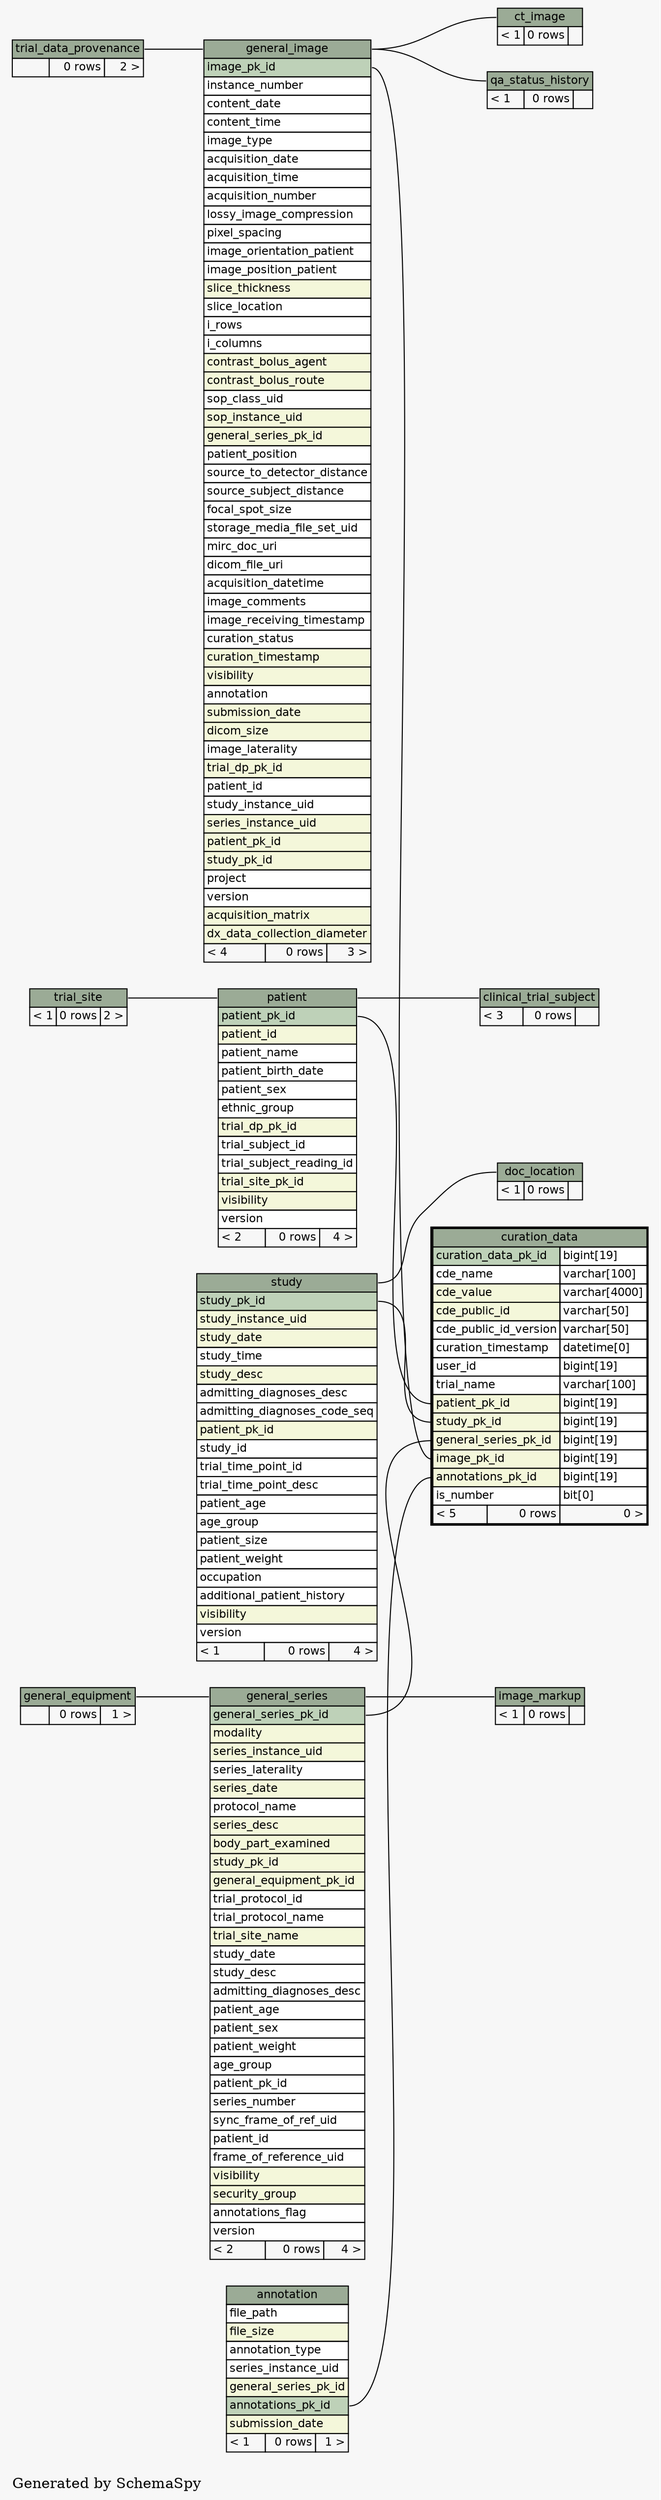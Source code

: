 // dot 2.16.1 on Linux 2.6.25.6-27.fc8
digraph "twoDegreesRelationshipsGraph" {
  graph [
    rankdir="RL"
    bgcolor="#f7f7f7"
    label="\nGenerated by SchemaSpy"
    labeljust="l"
  ];
  node [
    fontname="Helvetica"
    fontsize="11"
    shape="plaintext"
  ];
  edge [
    arrowsize="0.8"
  ];
  "clinical_trial_subject":"clinical_trial_subject.heading":w -> "patient":"patient.heading":e [arrowtail=crowtee arrowhead=none];
  "ct_image":"ct_image.heading":w -> "general_image":"general_image.heading":e [arrowtail=crowtee arrowhead=none];
  "curation_data":"annotations_pk_id":w -> "annotation":"annotations_pk_id":e [arrowtail=crowodot arrowhead=none];
  "curation_data":"general_series_pk_id":w -> "general_series":"general_series_pk_id":e [arrowtail=crowodot arrowhead=none];
  "curation_data":"image_pk_id":w -> "general_image":"image_pk_id":e [arrowtail=crowodot arrowhead=none];
  "curation_data":"patient_pk_id":w -> "patient":"patient_pk_id":e [arrowtail=crowodot arrowhead=none];
  "curation_data":"study_pk_id":w -> "study":"study_pk_id":e [arrowtail=crowodot arrowhead=none];
  "doc_location":"doc_location.heading":w -> "study":"study.heading":e [arrowtail=crowodot arrowhead=none];
  "general_image":"general_image.heading":w -> "trial_data_provenance":"trial_data_provenance.heading":e [arrowtail=crowodot arrowhead=none];
  "general_series":"general_series.heading":w -> "general_equipment":"general_equipment.heading":e [arrowtail=crowodot arrowhead=none];
  "image_markup":"image_markup.heading":w -> "general_series":"general_series.heading":e [arrowtail=crowodot arrowhead=none];
  "patient":"patient.heading":w -> "trial_site":"trial_site.heading":e [arrowtail=crowodot arrowhead=none];
  "qa_status_history":"qa_status_history.heading":w -> "general_image":"general_image.heading":e [arrowtail=crowodot arrowhead=none];
  "annotation" [
    label=<
    <TABLE BORDER="0" CELLBORDER="1" CELLSPACING="0" BGCOLOR="#ffffff">
      <TR><TD PORT="annotation.heading" COLSPAN="3" BGCOLOR="#9bab96" ALIGN="CENTER">annotation</TD></TR>
      <TR><TD PORT="file_path" COLSPAN="3" ALIGN="LEFT">file_path</TD></TR>
      <TR><TD PORT="file_size" COLSPAN="3" BGCOLOR="#f4f7da" ALIGN="LEFT">file_size</TD></TR>
      <TR><TD PORT="annotation_type" COLSPAN="3" ALIGN="LEFT">annotation_type</TD></TR>
      <TR><TD PORT="series_instance_uid" COLSPAN="3" ALIGN="LEFT">series_instance_uid</TD></TR>
      <TR><TD PORT="general_series_pk_id" COLSPAN="3" BGCOLOR="#f4f7da" ALIGN="LEFT">general_series_pk_id</TD></TR>
      <TR><TD PORT="annotations_pk_id" COLSPAN="3" BGCOLOR="#bed1b8" ALIGN="LEFT">annotations_pk_id</TD></TR>
      <TR><TD PORT="submission_date" COLSPAN="3" BGCOLOR="#f4f7da" ALIGN="LEFT">submission_date</TD></TR>
      <TR><TD ALIGN="LEFT" BGCOLOR="#f7f7f7">&lt; 1</TD><TD ALIGN="RIGHT" BGCOLOR="#f7f7f7">0 rows</TD><TD ALIGN="RIGHT" BGCOLOR="#f7f7f7">1 &gt;</TD></TR>
    </TABLE>>
    URL="annotation.html#graph"
    tooltip="annotation"
  ];
  "clinical_trial_subject" [
    label=<
    <TABLE BORDER="0" CELLBORDER="1" CELLSPACING="0" BGCOLOR="#ffffff">
      <TR><TD PORT="clinical_trial_subject.heading" COLSPAN="3" BGCOLOR="#9bab96" ALIGN="CENTER">clinical_trial_subject</TD></TR>
      <TR><TD ALIGN="LEFT" BGCOLOR="#f7f7f7">&lt; 3</TD><TD ALIGN="RIGHT" BGCOLOR="#f7f7f7">0 rows</TD><TD ALIGN="RIGHT" BGCOLOR="#f7f7f7">  </TD></TR>
    </TABLE>>
    URL="clinical_trial_subject.html#graph"
    tooltip="clinical_trial_subject"
  ];
  "ct_image" [
    label=<
    <TABLE BORDER="0" CELLBORDER="1" CELLSPACING="0" BGCOLOR="#ffffff">
      <TR><TD PORT="ct_image.heading" COLSPAN="3" BGCOLOR="#9bab96" ALIGN="CENTER">ct_image</TD></TR>
      <TR><TD ALIGN="LEFT" BGCOLOR="#f7f7f7">&lt; 1</TD><TD ALIGN="RIGHT" BGCOLOR="#f7f7f7">0 rows</TD><TD ALIGN="RIGHT" BGCOLOR="#f7f7f7">  </TD></TR>
    </TABLE>>
    URL="ct_image.html#graph"
    tooltip="ct_image"
  ];
  "curation_data" [
    label=<
    <TABLE BORDER="2" CELLBORDER="1" CELLSPACING="0" BGCOLOR="#ffffff">
      <TR><TD PORT="curation_data.heading" COLSPAN="3" BGCOLOR="#9bab96" ALIGN="CENTER">curation_data</TD></TR>
      <TR><TD PORT="curation_data_pk_id" COLSPAN="2" BGCOLOR="#bed1b8" ALIGN="LEFT">curation_data_pk_id</TD><TD PORT="curation_data_pk_id.type" ALIGN="LEFT">bigint[19]</TD></TR>
      <TR><TD PORT="cde_name" COLSPAN="2" ALIGN="LEFT">cde_name</TD><TD PORT="cde_name.type" ALIGN="LEFT">varchar[100]</TD></TR>
      <TR><TD PORT="cde_value" COLSPAN="2" BGCOLOR="#f4f7da" ALIGN="LEFT">cde_value</TD><TD PORT="cde_value.type" ALIGN="LEFT">varchar[4000]</TD></TR>
      <TR><TD PORT="cde_public_id" COLSPAN="2" BGCOLOR="#f4f7da" ALIGN="LEFT">cde_public_id</TD><TD PORT="cde_public_id.type" ALIGN="LEFT">varchar[50]</TD></TR>
      <TR><TD PORT="cde_public_id_version" COLSPAN="2" ALIGN="LEFT">cde_public_id_version</TD><TD PORT="cde_public_id_version.type" ALIGN="LEFT">varchar[50]</TD></TR>
      <TR><TD PORT="curation_timestamp" COLSPAN="2" ALIGN="LEFT">curation_timestamp</TD><TD PORT="curation_timestamp.type" ALIGN="LEFT">datetime[0]</TD></TR>
      <TR><TD PORT="user_id" COLSPAN="2" ALIGN="LEFT">user_id</TD><TD PORT="user_id.type" ALIGN="LEFT">bigint[19]</TD></TR>
      <TR><TD PORT="trial_name" COLSPAN="2" ALIGN="LEFT">trial_name</TD><TD PORT="trial_name.type" ALIGN="LEFT">varchar[100]</TD></TR>
      <TR><TD PORT="patient_pk_id" COLSPAN="2" BGCOLOR="#f4f7da" ALIGN="LEFT">patient_pk_id</TD><TD PORT="patient_pk_id.type" ALIGN="LEFT">bigint[19]</TD></TR>
      <TR><TD PORT="study_pk_id" COLSPAN="2" BGCOLOR="#f4f7da" ALIGN="LEFT">study_pk_id</TD><TD PORT="study_pk_id.type" ALIGN="LEFT">bigint[19]</TD></TR>
      <TR><TD PORT="general_series_pk_id" COLSPAN="2" BGCOLOR="#f4f7da" ALIGN="LEFT">general_series_pk_id</TD><TD PORT="general_series_pk_id.type" ALIGN="LEFT">bigint[19]</TD></TR>
      <TR><TD PORT="image_pk_id" COLSPAN="2" BGCOLOR="#f4f7da" ALIGN="LEFT">image_pk_id</TD><TD PORT="image_pk_id.type" ALIGN="LEFT">bigint[19]</TD></TR>
      <TR><TD PORT="annotations_pk_id" COLSPAN="2" BGCOLOR="#f4f7da" ALIGN="LEFT">annotations_pk_id</TD><TD PORT="annotations_pk_id.type" ALIGN="LEFT">bigint[19]</TD></TR>
      <TR><TD PORT="is_number" COLSPAN="2" ALIGN="LEFT">is_number</TD><TD PORT="is_number.type" ALIGN="LEFT">bit[0]</TD></TR>
      <TR><TD ALIGN="LEFT" BGCOLOR="#f7f7f7">&lt; 5</TD><TD ALIGN="RIGHT" BGCOLOR="#f7f7f7">0 rows</TD><TD ALIGN="RIGHT" BGCOLOR="#f7f7f7">0 &gt;</TD></TR>
    </TABLE>>
    URL="curation_data.html#"
    tooltip="curation_data"
  ];
  "doc_location" [
    label=<
    <TABLE BORDER="0" CELLBORDER="1" CELLSPACING="0" BGCOLOR="#ffffff">
      <TR><TD PORT="doc_location.heading" COLSPAN="3" BGCOLOR="#9bab96" ALIGN="CENTER">doc_location</TD></TR>
      <TR><TD ALIGN="LEFT" BGCOLOR="#f7f7f7">&lt; 1</TD><TD ALIGN="RIGHT" BGCOLOR="#f7f7f7">0 rows</TD><TD ALIGN="RIGHT" BGCOLOR="#f7f7f7">  </TD></TR>
    </TABLE>>
    URL="doc_location.html#graph"
    tooltip="doc_location"
  ];
  "general_equipment" [
    label=<
    <TABLE BORDER="0" CELLBORDER="1" CELLSPACING="0" BGCOLOR="#ffffff">
      <TR><TD PORT="general_equipment.heading" COLSPAN="3" BGCOLOR="#9bab96" ALIGN="CENTER">general_equipment</TD></TR>
      <TR><TD ALIGN="LEFT" BGCOLOR="#f7f7f7">  </TD><TD ALIGN="RIGHT" BGCOLOR="#f7f7f7">0 rows</TD><TD ALIGN="RIGHT" BGCOLOR="#f7f7f7">1 &gt;</TD></TR>
    </TABLE>>
    URL="general_equipment.html#graph"
    tooltip="general_equipment"
  ];
  "general_image" [
    label=<
    <TABLE BORDER="0" CELLBORDER="1" CELLSPACING="0" BGCOLOR="#ffffff">
      <TR><TD PORT="general_image.heading" COLSPAN="3" BGCOLOR="#9bab96" ALIGN="CENTER">general_image</TD></TR>
      <TR><TD PORT="image_pk_id" COLSPAN="3" BGCOLOR="#bed1b8" ALIGN="LEFT">image_pk_id</TD></TR>
      <TR><TD PORT="instance_number" COLSPAN="3" ALIGN="LEFT">instance_number</TD></TR>
      <TR><TD PORT="content_date" COLSPAN="3" ALIGN="LEFT">content_date</TD></TR>
      <TR><TD PORT="content_time" COLSPAN="3" ALIGN="LEFT">content_time</TD></TR>
      <TR><TD PORT="image_type" COLSPAN="3" ALIGN="LEFT">image_type</TD></TR>
      <TR><TD PORT="acquisition_date" COLSPAN="3" ALIGN="LEFT">acquisition_date</TD></TR>
      <TR><TD PORT="acquisition_time" COLSPAN="3" ALIGN="LEFT">acquisition_time</TD></TR>
      <TR><TD PORT="acquisition_number" COLSPAN="3" ALIGN="LEFT">acquisition_number</TD></TR>
      <TR><TD PORT="lossy_image_compression" COLSPAN="3" ALIGN="LEFT">lossy_image_compression</TD></TR>
      <TR><TD PORT="pixel_spacing" COLSPAN="3" ALIGN="LEFT">pixel_spacing</TD></TR>
      <TR><TD PORT="image_orientation_patient" COLSPAN="3" ALIGN="LEFT">image_orientation_patient</TD></TR>
      <TR><TD PORT="image_position_patient" COLSPAN="3" ALIGN="LEFT">image_position_patient</TD></TR>
      <TR><TD PORT="slice_thickness" COLSPAN="3" BGCOLOR="#f4f7da" ALIGN="LEFT">slice_thickness</TD></TR>
      <TR><TD PORT="slice_location" COLSPAN="3" ALIGN="LEFT">slice_location</TD></TR>
      <TR><TD PORT="i_rows" COLSPAN="3" ALIGN="LEFT">i_rows</TD></TR>
      <TR><TD PORT="i_columns" COLSPAN="3" ALIGN="LEFT">i_columns</TD></TR>
      <TR><TD PORT="contrast_bolus_agent" COLSPAN="3" BGCOLOR="#f4f7da" ALIGN="LEFT">contrast_bolus_agent</TD></TR>
      <TR><TD PORT="contrast_bolus_route" COLSPAN="3" BGCOLOR="#f4f7da" ALIGN="LEFT">contrast_bolus_route</TD></TR>
      <TR><TD PORT="sop_class_uid" COLSPAN="3" ALIGN="LEFT">sop_class_uid</TD></TR>
      <TR><TD PORT="sop_instance_uid" COLSPAN="3" BGCOLOR="#f4f7da" ALIGN="LEFT">sop_instance_uid</TD></TR>
      <TR><TD PORT="general_series_pk_id" COLSPAN="3" BGCOLOR="#f4f7da" ALIGN="LEFT">general_series_pk_id</TD></TR>
      <TR><TD PORT="patient_position" COLSPAN="3" ALIGN="LEFT">patient_position</TD></TR>
      <TR><TD PORT="source_to_detector_distance" COLSPAN="3" ALIGN="LEFT">source_to_detector_distance</TD></TR>
      <TR><TD PORT="source_subject_distance" COLSPAN="3" ALIGN="LEFT">source_subject_distance</TD></TR>
      <TR><TD PORT="focal_spot_size" COLSPAN="3" ALIGN="LEFT">focal_spot_size</TD></TR>
      <TR><TD PORT="storage_media_file_set_uid" COLSPAN="3" ALIGN="LEFT">storage_media_file_set_uid</TD></TR>
      <TR><TD PORT="mirc_doc_uri" COLSPAN="3" ALIGN="LEFT">mirc_doc_uri</TD></TR>
      <TR><TD PORT="dicom_file_uri" COLSPAN="3" ALIGN="LEFT">dicom_file_uri</TD></TR>
      <TR><TD PORT="acquisition_datetime" COLSPAN="3" ALIGN="LEFT">acquisition_datetime</TD></TR>
      <TR><TD PORT="image_comments" COLSPAN="3" ALIGN="LEFT">image_comments</TD></TR>
      <TR><TD PORT="image_receiving_timestamp" COLSPAN="3" ALIGN="LEFT">image_receiving_timestamp</TD></TR>
      <TR><TD PORT="curation_status" COLSPAN="3" ALIGN="LEFT">curation_status</TD></TR>
      <TR><TD PORT="curation_timestamp" COLSPAN="3" BGCOLOR="#f4f7da" ALIGN="LEFT">curation_timestamp</TD></TR>
      <TR><TD PORT="visibility" COLSPAN="3" BGCOLOR="#f4f7da" ALIGN="LEFT">visibility</TD></TR>
      <TR><TD PORT="annotation" COLSPAN="3" ALIGN="LEFT">annotation</TD></TR>
      <TR><TD PORT="submission_date" COLSPAN="3" BGCOLOR="#f4f7da" ALIGN="LEFT">submission_date</TD></TR>
      <TR><TD PORT="dicom_size" COLSPAN="3" BGCOLOR="#f4f7da" ALIGN="LEFT">dicom_size</TD></TR>
      <TR><TD PORT="image_laterality" COLSPAN="3" ALIGN="LEFT">image_laterality</TD></TR>
      <TR><TD PORT="trial_dp_pk_id" COLSPAN="3" BGCOLOR="#f4f7da" ALIGN="LEFT">trial_dp_pk_id</TD></TR>
      <TR><TD PORT="patient_id" COLSPAN="3" ALIGN="LEFT">patient_id</TD></TR>
      <TR><TD PORT="study_instance_uid" COLSPAN="3" ALIGN="LEFT">study_instance_uid</TD></TR>
      <TR><TD PORT="series_instance_uid" COLSPAN="3" BGCOLOR="#f4f7da" ALIGN="LEFT">series_instance_uid</TD></TR>
      <TR><TD PORT="patient_pk_id" COLSPAN="3" BGCOLOR="#f4f7da" ALIGN="LEFT">patient_pk_id</TD></TR>
      <TR><TD PORT="study_pk_id" COLSPAN="3" BGCOLOR="#f4f7da" ALIGN="LEFT">study_pk_id</TD></TR>
      <TR><TD PORT="project" COLSPAN="3" ALIGN="LEFT">project</TD></TR>
      <TR><TD PORT="version" COLSPAN="3" ALIGN="LEFT">version</TD></TR>
      <TR><TD PORT="acquisition_matrix" COLSPAN="3" BGCOLOR="#f4f7da" ALIGN="LEFT">acquisition_matrix</TD></TR>
      <TR><TD PORT="dx_data_collection_diameter" COLSPAN="3" BGCOLOR="#f4f7da" ALIGN="LEFT">dx_data_collection_diameter</TD></TR>
      <TR><TD ALIGN="LEFT" BGCOLOR="#f7f7f7">&lt; 4</TD><TD ALIGN="RIGHT" BGCOLOR="#f7f7f7">0 rows</TD><TD ALIGN="RIGHT" BGCOLOR="#f7f7f7">3 &gt;</TD></TR>
    </TABLE>>
    URL="general_image.html#graph"
    tooltip="general_image"
  ];
  "general_series" [
    label=<
    <TABLE BORDER="0" CELLBORDER="1" CELLSPACING="0" BGCOLOR="#ffffff">
      <TR><TD PORT="general_series.heading" COLSPAN="3" BGCOLOR="#9bab96" ALIGN="CENTER">general_series</TD></TR>
      <TR><TD PORT="general_series_pk_id" COLSPAN="3" BGCOLOR="#bed1b8" ALIGN="LEFT">general_series_pk_id</TD></TR>
      <TR><TD PORT="modality" COLSPAN="3" BGCOLOR="#f4f7da" ALIGN="LEFT">modality</TD></TR>
      <TR><TD PORT="series_instance_uid" COLSPAN="3" BGCOLOR="#f4f7da" ALIGN="LEFT">series_instance_uid</TD></TR>
      <TR><TD PORT="series_laterality" COLSPAN="3" ALIGN="LEFT">series_laterality</TD></TR>
      <TR><TD PORT="series_date" COLSPAN="3" BGCOLOR="#f4f7da" ALIGN="LEFT">series_date</TD></TR>
      <TR><TD PORT="protocol_name" COLSPAN="3" ALIGN="LEFT">protocol_name</TD></TR>
      <TR><TD PORT="series_desc" COLSPAN="3" BGCOLOR="#f4f7da" ALIGN="LEFT">series_desc</TD></TR>
      <TR><TD PORT="body_part_examined" COLSPAN="3" BGCOLOR="#f4f7da" ALIGN="LEFT">body_part_examined</TD></TR>
      <TR><TD PORT="study_pk_id" COLSPAN="3" BGCOLOR="#f4f7da" ALIGN="LEFT">study_pk_id</TD></TR>
      <TR><TD PORT="general_equipment_pk_id" COLSPAN="3" BGCOLOR="#f4f7da" ALIGN="LEFT">general_equipment_pk_id</TD></TR>
      <TR><TD PORT="trial_protocol_id" COLSPAN="3" ALIGN="LEFT">trial_protocol_id</TD></TR>
      <TR><TD PORT="trial_protocol_name" COLSPAN="3" ALIGN="LEFT">trial_protocol_name</TD></TR>
      <TR><TD PORT="trial_site_name" COLSPAN="3" BGCOLOR="#f4f7da" ALIGN="LEFT">trial_site_name</TD></TR>
      <TR><TD PORT="study_date" COLSPAN="3" ALIGN="LEFT">study_date</TD></TR>
      <TR><TD PORT="study_desc" COLSPAN="3" ALIGN="LEFT">study_desc</TD></TR>
      <TR><TD PORT="admitting_diagnoses_desc" COLSPAN="3" ALIGN="LEFT">admitting_diagnoses_desc</TD></TR>
      <TR><TD PORT="patient_age" COLSPAN="3" ALIGN="LEFT">patient_age</TD></TR>
      <TR><TD PORT="patient_sex" COLSPAN="3" ALIGN="LEFT">patient_sex</TD></TR>
      <TR><TD PORT="patient_weight" COLSPAN="3" ALIGN="LEFT">patient_weight</TD></TR>
      <TR><TD PORT="age_group" COLSPAN="3" ALIGN="LEFT">age_group</TD></TR>
      <TR><TD PORT="patient_pk_id" COLSPAN="3" ALIGN="LEFT">patient_pk_id</TD></TR>
      <TR><TD PORT="series_number" COLSPAN="3" ALIGN="LEFT">series_number</TD></TR>
      <TR><TD PORT="sync_frame_of_ref_uid" COLSPAN="3" ALIGN="LEFT">sync_frame_of_ref_uid</TD></TR>
      <TR><TD PORT="patient_id" COLSPAN="3" ALIGN="LEFT">patient_id</TD></TR>
      <TR><TD PORT="frame_of_reference_uid" COLSPAN="3" ALIGN="LEFT">frame_of_reference_uid</TD></TR>
      <TR><TD PORT="visibility" COLSPAN="3" BGCOLOR="#f4f7da" ALIGN="LEFT">visibility</TD></TR>
      <TR><TD PORT="security_group" COLSPAN="3" BGCOLOR="#f4f7da" ALIGN="LEFT">security_group</TD></TR>
      <TR><TD PORT="annotations_flag" COLSPAN="3" ALIGN="LEFT">annotations_flag</TD></TR>
      <TR><TD PORT="version" COLSPAN="3" ALIGN="LEFT">version</TD></TR>
      <TR><TD ALIGN="LEFT" BGCOLOR="#f7f7f7">&lt; 2</TD><TD ALIGN="RIGHT" BGCOLOR="#f7f7f7">0 rows</TD><TD ALIGN="RIGHT" BGCOLOR="#f7f7f7">4 &gt;</TD></TR>
    </TABLE>>
    URL="general_series.html#graph"
    tooltip="general_series"
  ];
  "image_markup" [
    label=<
    <TABLE BORDER="0" CELLBORDER="1" CELLSPACING="0" BGCOLOR="#ffffff">
      <TR><TD PORT="image_markup.heading" COLSPAN="3" BGCOLOR="#9bab96" ALIGN="CENTER">image_markup</TD></TR>
      <TR><TD ALIGN="LEFT" BGCOLOR="#f7f7f7">&lt; 1</TD><TD ALIGN="RIGHT" BGCOLOR="#f7f7f7">0 rows</TD><TD ALIGN="RIGHT" BGCOLOR="#f7f7f7">  </TD></TR>
    </TABLE>>
    URL="image_markup.html#graph"
    tooltip="image_markup"
  ];
  "patient" [
    label=<
    <TABLE BORDER="0" CELLBORDER="1" CELLSPACING="0" BGCOLOR="#ffffff">
      <TR><TD PORT="patient.heading" COLSPAN="3" BGCOLOR="#9bab96" ALIGN="CENTER">patient</TD></TR>
      <TR><TD PORT="patient_pk_id" COLSPAN="3" BGCOLOR="#bed1b8" ALIGN="LEFT">patient_pk_id</TD></TR>
      <TR><TD PORT="patient_id" COLSPAN="3" BGCOLOR="#f4f7da" ALIGN="LEFT">patient_id</TD></TR>
      <TR><TD PORT="patient_name" COLSPAN="3" ALIGN="LEFT">patient_name</TD></TR>
      <TR><TD PORT="patient_birth_date" COLSPAN="3" ALIGN="LEFT">patient_birth_date</TD></TR>
      <TR><TD PORT="patient_sex" COLSPAN="3" ALIGN="LEFT">patient_sex</TD></TR>
      <TR><TD PORT="ethnic_group" COLSPAN="3" ALIGN="LEFT">ethnic_group</TD></TR>
      <TR><TD PORT="trial_dp_pk_id" COLSPAN="3" BGCOLOR="#f4f7da" ALIGN="LEFT">trial_dp_pk_id</TD></TR>
      <TR><TD PORT="trial_subject_id" COLSPAN="3" ALIGN="LEFT">trial_subject_id</TD></TR>
      <TR><TD PORT="trial_subject_reading_id" COLSPAN="3" ALIGN="LEFT">trial_subject_reading_id</TD></TR>
      <TR><TD PORT="trial_site_pk_id" COLSPAN="3" BGCOLOR="#f4f7da" ALIGN="LEFT">trial_site_pk_id</TD></TR>
      <TR><TD PORT="visibility" COLSPAN="3" BGCOLOR="#f4f7da" ALIGN="LEFT">visibility</TD></TR>
      <TR><TD PORT="version" COLSPAN="3" ALIGN="LEFT">version</TD></TR>
      <TR><TD ALIGN="LEFT" BGCOLOR="#f7f7f7">&lt; 2</TD><TD ALIGN="RIGHT" BGCOLOR="#f7f7f7">0 rows</TD><TD ALIGN="RIGHT" BGCOLOR="#f7f7f7">4 &gt;</TD></TR>
    </TABLE>>
    URL="patient.html#graph"
    tooltip="patient"
  ];
  "qa_status_history" [
    label=<
    <TABLE BORDER="0" CELLBORDER="1" CELLSPACING="0" BGCOLOR="#ffffff">
      <TR><TD PORT="qa_status_history.heading" COLSPAN="3" BGCOLOR="#9bab96" ALIGN="CENTER">qa_status_history</TD></TR>
      <TR><TD ALIGN="LEFT" BGCOLOR="#f7f7f7">&lt; 1</TD><TD ALIGN="RIGHT" BGCOLOR="#f7f7f7">0 rows</TD><TD ALIGN="RIGHT" BGCOLOR="#f7f7f7">  </TD></TR>
    </TABLE>>
    URL="qa_status_history.html#graph"
    tooltip="qa_status_history"
  ];
  "study" [
    label=<
    <TABLE BORDER="0" CELLBORDER="1" CELLSPACING="0" BGCOLOR="#ffffff">
      <TR><TD PORT="study.heading" COLSPAN="3" BGCOLOR="#9bab96" ALIGN="CENTER">study</TD></TR>
      <TR><TD PORT="study_pk_id" COLSPAN="3" BGCOLOR="#bed1b8" ALIGN="LEFT">study_pk_id</TD></TR>
      <TR><TD PORT="study_instance_uid" COLSPAN="3" BGCOLOR="#f4f7da" ALIGN="LEFT">study_instance_uid</TD></TR>
      <TR><TD PORT="study_date" COLSPAN="3" BGCOLOR="#f4f7da" ALIGN="LEFT">study_date</TD></TR>
      <TR><TD PORT="study_time" COLSPAN="3" ALIGN="LEFT">study_time</TD></TR>
      <TR><TD PORT="study_desc" COLSPAN="3" BGCOLOR="#f4f7da" ALIGN="LEFT">study_desc</TD></TR>
      <TR><TD PORT="admitting_diagnoses_desc" COLSPAN="3" ALIGN="LEFT">admitting_diagnoses_desc</TD></TR>
      <TR><TD PORT="admitting_diagnoses_code_seq" COLSPAN="3" ALIGN="LEFT">admitting_diagnoses_code_seq</TD></TR>
      <TR><TD PORT="patient_pk_id" COLSPAN="3" BGCOLOR="#f4f7da" ALIGN="LEFT">patient_pk_id</TD></TR>
      <TR><TD PORT="study_id" COLSPAN="3" ALIGN="LEFT">study_id</TD></TR>
      <TR><TD PORT="trial_time_point_id" COLSPAN="3" ALIGN="LEFT">trial_time_point_id</TD></TR>
      <TR><TD PORT="trial_time_point_desc" COLSPAN="3" ALIGN="LEFT">trial_time_point_desc</TD></TR>
      <TR><TD PORT="patient_age" COLSPAN="3" ALIGN="LEFT">patient_age</TD></TR>
      <TR><TD PORT="age_group" COLSPAN="3" ALIGN="LEFT">age_group</TD></TR>
      <TR><TD PORT="patient_size" COLSPAN="3" ALIGN="LEFT">patient_size</TD></TR>
      <TR><TD PORT="patient_weight" COLSPAN="3" ALIGN="LEFT">patient_weight</TD></TR>
      <TR><TD PORT="occupation" COLSPAN="3" ALIGN="LEFT">occupation</TD></TR>
      <TR><TD PORT="additional_patient_history" COLSPAN="3" ALIGN="LEFT">additional_patient_history</TD></TR>
      <TR><TD PORT="visibility" COLSPAN="3" BGCOLOR="#f4f7da" ALIGN="LEFT">visibility</TD></TR>
      <TR><TD PORT="version" COLSPAN="3" ALIGN="LEFT">version</TD></TR>
      <TR><TD ALIGN="LEFT" BGCOLOR="#f7f7f7">&lt; 1</TD><TD ALIGN="RIGHT" BGCOLOR="#f7f7f7">0 rows</TD><TD ALIGN="RIGHT" BGCOLOR="#f7f7f7">4 &gt;</TD></TR>
    </TABLE>>
    URL="study.html#graph"
    tooltip="study"
  ];
  "trial_data_provenance" [
    label=<
    <TABLE BORDER="0" CELLBORDER="1" CELLSPACING="0" BGCOLOR="#ffffff">
      <TR><TD PORT="trial_data_provenance.heading" COLSPAN="3" BGCOLOR="#9bab96" ALIGN="CENTER">trial_data_provenance</TD></TR>
      <TR><TD ALIGN="LEFT" BGCOLOR="#f7f7f7">  </TD><TD ALIGN="RIGHT" BGCOLOR="#f7f7f7">0 rows</TD><TD ALIGN="RIGHT" BGCOLOR="#f7f7f7">2 &gt;</TD></TR>
    </TABLE>>
    URL="trial_data_provenance.html#graph"
    tooltip="trial_data_provenance"
  ];
  "trial_site" [
    label=<
    <TABLE BORDER="0" CELLBORDER="1" CELLSPACING="0" BGCOLOR="#ffffff">
      <TR><TD PORT="trial_site.heading" COLSPAN="3" BGCOLOR="#9bab96" ALIGN="CENTER">trial_site</TD></TR>
      <TR><TD ALIGN="LEFT" BGCOLOR="#f7f7f7">&lt; 1</TD><TD ALIGN="RIGHT" BGCOLOR="#f7f7f7">0 rows</TD><TD ALIGN="RIGHT" BGCOLOR="#f7f7f7">2 &gt;</TD></TR>
    </TABLE>>
    URL="trial_site.html#graph"
    tooltip="trial_site"
  ];
}
